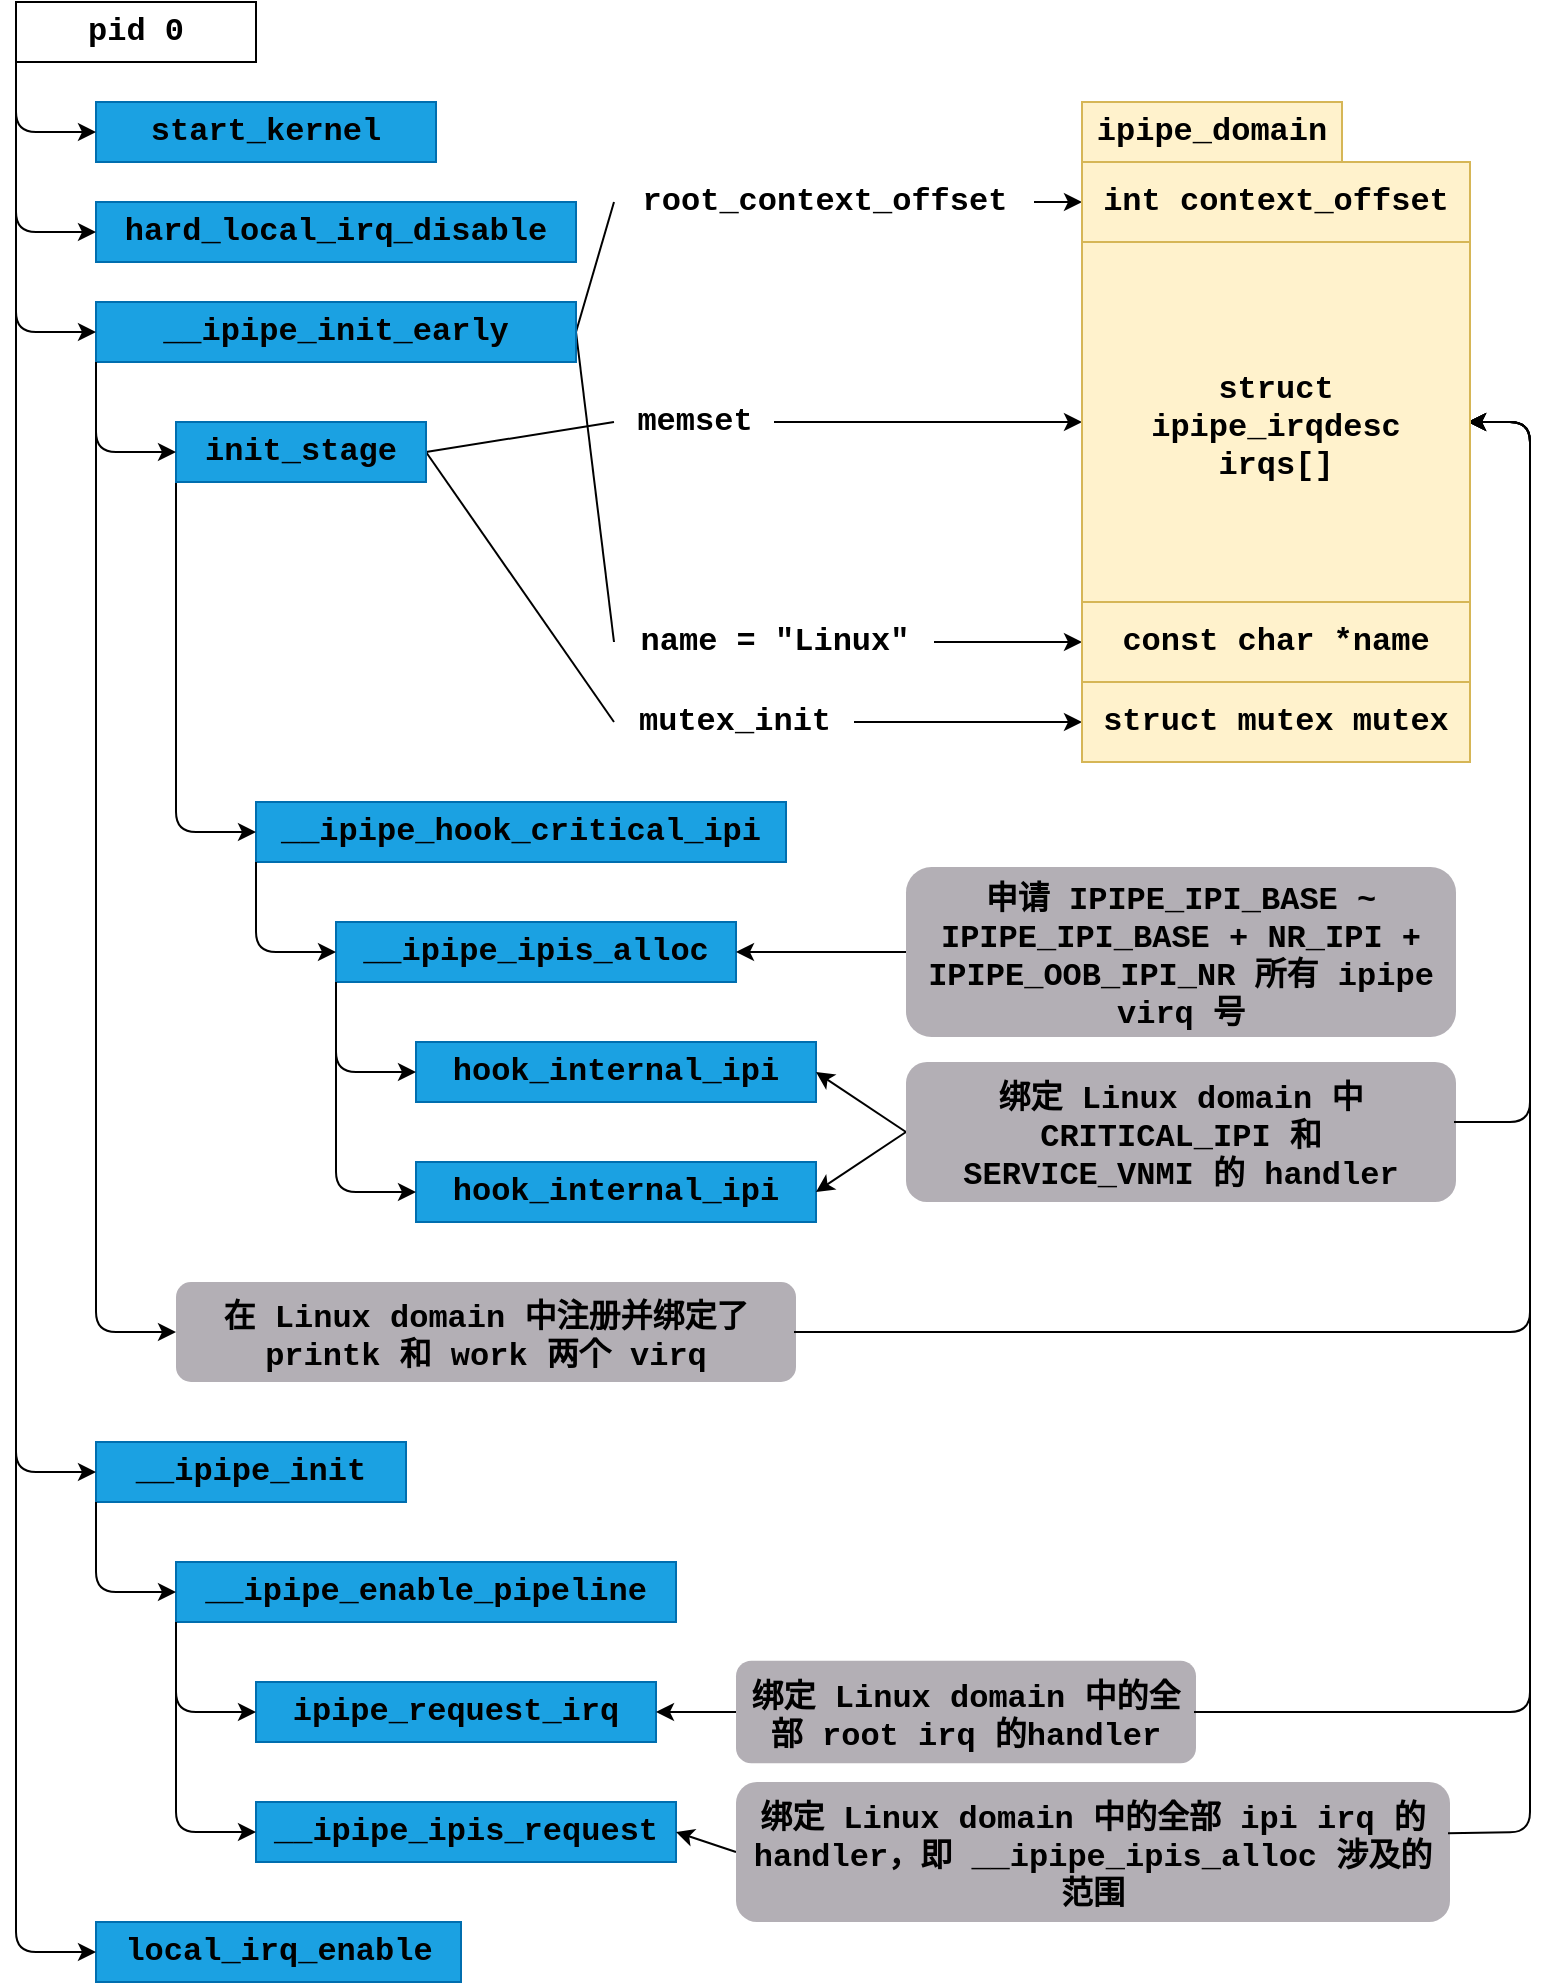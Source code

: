 <mxfile scale="1" border="0" disableSvgWarning="true">
    <diagram id="KvN9TWe3ZIlMZbq5MWyr" name="Page-1">
        <mxGraphModel dx="535" dy="330" grid="1" gridSize="16" guides="1" tooltips="1" connect="1" arrows="1" fold="1" page="1" pageScale="1" pageWidth="827" pageHeight="1169" math="0" shadow="0">
            <root>
                <mxCell id="0"/>
                <mxCell id="1" parent="0"/>
                <mxCell id="93" value="" style="group;fontFamily=Courier New;fontSize=16;verticalAlign=middle;strokeColor=none;spacingLeft=4;spacingRight=4;fontStyle=1;fontColor=#000000;labelBackgroundColor=none;" parent="1" vertex="1" connectable="0">
                    <mxGeometry x="35" y="80" width="757" height="990" as="geometry"/>
                </mxCell>
                <mxCell id="5" value="__ipipe_init" style="rounded=0;whiteSpace=wrap;html=1;fontFamily=Courier New;fontSize=16;fontStyle=1;container=0;fillColor=#1ba1e2;fontColor=#000000;strokeColor=#006EAF;labelBackgroundColor=none;" parent="93" vertex="1">
                    <mxGeometry x="40" y="720" width="155" height="30" as="geometry"/>
                </mxCell>
                <mxCell id="6" value="local_irq_enable" style="rounded=0;whiteSpace=wrap;html=1;fontFamily=Courier New;fontSize=16;fontStyle=1;container=0;fillColor=#1ba1e2;fontColor=#000000;strokeColor=#006EAF;labelBackgroundColor=none;" parent="93" vertex="1">
                    <mxGeometry x="40" y="960" width="182.5" height="30" as="geometry"/>
                </mxCell>
                <mxCell id="61" value="hook_internal_ipi" style="rounded=0;whiteSpace=wrap;html=1;sketch=0;fontFamily=Courier New;fontSize=16;fillColor=#1ba1e2;fontStyle=1;container=0;fontColor=#000000;strokeColor=#006EAF;labelBackgroundColor=none;" parent="93" vertex="1">
                    <mxGeometry x="200" y="580" width="200" height="30" as="geometry"/>
                </mxCell>
                <mxCell id="63" style="edgeStyle=none;html=1;exitX=0;exitY=1;exitDx=0;exitDy=0;entryX=0;entryY=0.5;entryDx=0;entryDy=0;fontFamily=Courier New;fontSize=16;fontStyle=1;fontColor=#000000;labelBackgroundColor=none;" parent="93" source="55" target="61" edge="1">
                    <mxGeometry relative="1" as="geometry">
                        <Array as="points">
                            <mxPoint x="160" y="595"/>
                        </Array>
                    </mxGeometry>
                </mxCell>
                <mxCell id="67" style="edgeStyle=none;html=1;exitX=0;exitY=0.5;exitDx=0;exitDy=0;entryX=1;entryY=0.5;entryDx=0;entryDy=0;fontFamily=Courier New;fontSize=16;fontStyle=1;fontColor=#000000;labelBackgroundColor=none;" parent="93" source="64" target="61" edge="1">
                    <mxGeometry relative="1" as="geometry"/>
                </mxCell>
                <mxCell id="68" value="在 Linux domain 中注册并绑定了&#10;printk 和 work 两个 virq" style="text;strokeColor=none;fillColor=#B3AFB5;align=center;verticalAlign=middle;spacingLeft=4;spacingRight=4;overflow=hidden;rotatable=0;points=[[0,0.5],[1,0.5]];portConstraint=eastwest;fontFamily=Courier New;fontSize=16;textDirection=ltr;fontStyle=1;rounded=1;fontColor=#000000;labelBackgroundColor=none;" parent="93" vertex="1">
                    <mxGeometry x="80" y="640" width="310" height="50" as="geometry"/>
                </mxCell>
                <mxCell id="69" style="edgeStyle=none;html=1;exitX=0;exitY=1;exitDx=0;exitDy=0;entryX=0;entryY=0.5;entryDx=0;entryDy=0;fontFamily=Courier New;fontSize=16;fontStyle=1;fontColor=#000000;labelBackgroundColor=none;" parent="93" source="44" target="68" edge="1">
                    <mxGeometry relative="1" as="geometry">
                        <Array as="points">
                            <mxPoint x="40" y="665"/>
                        </Array>
                    </mxGeometry>
                </mxCell>
                <mxCell id="70" value="__ipipe_enable_pipeline" style="rounded=0;whiteSpace=wrap;html=1;fontFamily=Courier New;fontSize=16;fontStyle=1;container=0;fillColor=#1ba1e2;fontColor=#000000;strokeColor=#006EAF;labelBackgroundColor=none;" parent="93" vertex="1">
                    <mxGeometry x="80" y="780" width="250" height="30" as="geometry"/>
                </mxCell>
                <mxCell id="71" style="edgeStyle=none;html=1;exitX=0;exitY=1;exitDx=0;exitDy=0;entryX=0;entryY=0.5;entryDx=0;entryDy=0;fontFamily=Courier New;fontSize=16;fontStyle=1;fontColor=#000000;labelBackgroundColor=none;" parent="93" source="5" target="70" edge="1">
                    <mxGeometry relative="1" as="geometry">
                        <Array as="points">
                            <mxPoint x="40" y="795"/>
                        </Array>
                    </mxGeometry>
                </mxCell>
                <mxCell id="75" style="edgeStyle=none;html=1;exitX=0;exitY=1;exitDx=0;exitDy=0;entryX=0;entryY=0.5;entryDx=0;entryDy=0;fontFamily=Courier New;fontSize=16;fontStyle=1;fontColor=#000000;labelBackgroundColor=none;" parent="93" source="45" target="5" edge="1">
                    <mxGeometry relative="1" as="geometry">
                        <Array as="points">
                            <mxPoint y="735"/>
                        </Array>
                    </mxGeometry>
                </mxCell>
                <mxCell id="76" style="edgeStyle=none;html=1;exitX=0;exitY=1;exitDx=0;exitDy=0;entryX=0;entryY=0.5;entryDx=0;entryDy=0;fontFamily=Courier New;fontSize=16;fontStyle=1;fontColor=#000000;labelBackgroundColor=none;" parent="93" source="45" target="6" edge="1">
                    <mxGeometry relative="1" as="geometry">
                        <Array as="points">
                            <mxPoint y="975"/>
                        </Array>
                    </mxGeometry>
                </mxCell>
                <mxCell id="77" value="ipipe_request_irq" style="rounded=0;whiteSpace=wrap;html=1;sketch=0;fontFamily=Courier New;fontSize=16;fillColor=#1ba1e2;fontStyle=1;container=0;fontColor=#000000;strokeColor=#006EAF;labelBackgroundColor=none;" parent="93" vertex="1">
                    <mxGeometry x="120" y="840" width="200" height="30" as="geometry"/>
                </mxCell>
                <mxCell id="78" style="edgeStyle=none;html=1;exitX=0;exitY=1;exitDx=0;exitDy=0;entryX=0;entryY=0.5;entryDx=0;entryDy=0;fontFamily=Courier New;fontSize=16;fontStyle=1;fontColor=#000000;labelBackgroundColor=none;" parent="93" source="70" target="77" edge="1">
                    <mxGeometry relative="1" as="geometry">
                        <Array as="points">
                            <mxPoint x="80" y="855"/>
                        </Array>
                    </mxGeometry>
                </mxCell>
                <mxCell id="79" value="__ipipe_ipis_request" style="rounded=0;whiteSpace=wrap;html=1;sketch=0;fontFamily=Courier New;fontSize=16;fillColor=#1ba1e2;fontStyle=1;container=0;fontColor=#000000;strokeColor=#006EAF;labelBackgroundColor=none;" parent="93" vertex="1">
                    <mxGeometry x="120" y="900" width="210" height="30" as="geometry"/>
                </mxCell>
                <mxCell id="80" style="edgeStyle=none;html=1;exitX=0;exitY=1;exitDx=0;exitDy=0;entryX=0;entryY=0.5;entryDx=0;entryDy=0;fontFamily=Courier New;fontSize=16;fontStyle=1;fontColor=#000000;labelBackgroundColor=none;" parent="93" source="70" target="79" edge="1">
                    <mxGeometry relative="1" as="geometry">
                        <Array as="points">
                            <mxPoint x="80" y="915"/>
                        </Array>
                    </mxGeometry>
                </mxCell>
                <mxCell id="82" style="edgeStyle=none;html=1;exitX=0;exitY=0.5;exitDx=0;exitDy=0;entryX=1;entryY=0.5;entryDx=0;entryDy=0;fontFamily=Courier New;fontSize=16;fontStyle=1;fontColor=#000000;labelBackgroundColor=none;" parent="93" source="81" target="77" edge="1">
                    <mxGeometry relative="1" as="geometry"/>
                </mxCell>
                <mxCell id="81" value="绑定 Linux domain 中的全&#10;部 root irq 的handler" style="text;strokeColor=none;fillColor=#B3AFB5;align=center;verticalAlign=middle;spacingLeft=4;spacingRight=4;overflow=hidden;rotatable=0;points=[[0,0.5],[1,0.5]];portConstraint=eastwest;fontFamily=Courier New;fontSize=16;textDirection=ltr;fontStyle=1;rounded=1;fontColor=#000000;labelBackgroundColor=none;" parent="93" vertex="1">
                    <mxGeometry x="360" y="829.38" width="230" height="51.25" as="geometry"/>
                </mxCell>
                <mxCell id="84" style="edgeStyle=none;html=1;exitX=0;exitY=0.5;exitDx=0;exitDy=0;entryX=1;entryY=0.5;entryDx=0;entryDy=0;fontFamily=Courier New;fontSize=16;fontStyle=1;fontColor=#000000;labelBackgroundColor=none;" parent="93" source="83" target="79" edge="1">
                    <mxGeometry relative="1" as="geometry"/>
                </mxCell>
                <mxCell id="83" value="绑定 Linux domain 中的全部 ipi irq 的&#10;handler，即 __ipipe_ipis_alloc 涉及的&#10;范围" style="text;strokeColor=none;fillColor=#B3AFB5;align=center;verticalAlign=middle;spacingLeft=4;spacingRight=4;overflow=hidden;rotatable=0;points=[[0,0.5],[1,0.5]];portConstraint=eastwest;fontFamily=Courier New;fontSize=16;textDirection=ltr;fontStyle=1;rounded=1;fontColor=#000000;labelBackgroundColor=none;" parent="93" vertex="1">
                    <mxGeometry x="360" y="890" width="357" height="70" as="geometry"/>
                </mxCell>
                <mxCell id="28" value="memset" style="text;html=1;align=center;verticalAlign=middle;resizable=0;points=[];autosize=1;strokeColor=none;fillColor=none;fontSize=16;fontFamily=Courier New;fontStyle=1;container=0;fontColor=#000000;labelBackgroundColor=none;" parent="93" vertex="1">
                    <mxGeometry x="299" y="195" width="80" height="30" as="geometry"/>
                </mxCell>
                <mxCell id="31" value="mutex_init" style="text;html=1;align=center;verticalAlign=middle;resizable=0;points=[];autosize=1;strokeColor=none;fillColor=none;fontSize=16;fontFamily=Courier New;fontStyle=1;container=0;fontColor=#000000;labelBackgroundColor=none;" parent="93" vertex="1">
                    <mxGeometry x="299" y="345" width="120" height="30" as="geometry"/>
                </mxCell>
                <mxCell id="34" value="name = &quot;Linux&quot;" style="text;html=1;align=center;verticalAlign=middle;resizable=0;points=[];autosize=1;strokeColor=none;fillColor=none;fontSize=16;fontFamily=Courier New;fontStyle=1;container=0;fontColor=#000000;labelBackgroundColor=none;" parent="93" vertex="1">
                    <mxGeometry x="299" y="305" width="160" height="30" as="geometry"/>
                </mxCell>
                <mxCell id="36" value="root_context_offset" style="text;html=1;align=center;verticalAlign=middle;resizable=0;points=[];autosize=1;strokeColor=none;fillColor=none;fontSize=16;fontFamily=Courier New;fontStyle=1;container=0;fontColor=#000000;labelBackgroundColor=none;" parent="93" vertex="1">
                    <mxGeometry x="299" y="85" width="210" height="30" as="geometry"/>
                </mxCell>
                <mxCell id="49" value="__ipipe_hook_critical_ipi" style="rounded=0;whiteSpace=wrap;html=1;sketch=0;fontFamily=Courier New;fontSize=16;fillColor=#1ba1e2;fontStyle=1;container=0;fontColor=#000000;strokeColor=#006EAF;labelBackgroundColor=none;" parent="93" vertex="1">
                    <mxGeometry x="120" y="400" width="265" height="30" as="geometry"/>
                </mxCell>
                <mxCell id="54" style="edgeStyle=none;html=1;exitX=0;exitY=1;exitDx=0;exitDy=0;entryX=0;entryY=0.5;entryDx=0;entryDy=0;fontFamily=Courier New;fontSize=16;fontStyle=1;fontColor=#000000;labelBackgroundColor=none;" parent="93" source="46" target="49" edge="1">
                    <mxGeometry relative="1" as="geometry">
                        <Array as="points">
                            <mxPoint x="80" y="415"/>
                        </Array>
                    </mxGeometry>
                </mxCell>
                <mxCell id="55" value="__ipipe_ipis_alloc" style="rounded=0;whiteSpace=wrap;html=1;sketch=0;fontFamily=Courier New;fontSize=16;fillColor=#1ba1e2;fontStyle=1;container=0;fontColor=#000000;strokeColor=#006EAF;labelBackgroundColor=none;" parent="93" vertex="1">
                    <mxGeometry x="160" y="460" width="200" height="30" as="geometry"/>
                </mxCell>
                <mxCell id="57" style="edgeStyle=none;html=1;exitX=0;exitY=1;exitDx=0;exitDy=0;entryX=0;entryY=0.5;entryDx=0;entryDy=0;fontFamily=Courier New;fontSize=16;fontStyle=1;fontColor=#000000;labelBackgroundColor=none;" parent="93" source="49" target="55" edge="1">
                    <mxGeometry relative="1" as="geometry">
                        <Array as="points">
                            <mxPoint x="120" y="475"/>
                        </Array>
                    </mxGeometry>
                </mxCell>
                <mxCell id="59" style="edgeStyle=none;html=1;exitX=0;exitY=0.5;exitDx=0;exitDy=0;entryX=1;entryY=0.5;entryDx=0;entryDy=0;fontFamily=Courier New;fontSize=16;fontStyle=1;fontColor=#000000;labelBackgroundColor=none;" parent="93" source="58" target="55" edge="1">
                    <mxGeometry relative="1" as="geometry"/>
                </mxCell>
                <mxCell id="58" value="申请 IPIPE_IPI_BASE ~&#10;IPIPE_IPI_BASE + NR_IPI +&#10;IPIPE_OOB_IPI_NR 所有 ipipe&#10;virq 号" style="text;strokeColor=none;fillColor=#B3AFB5;align=center;verticalAlign=middle;spacingLeft=4;spacingRight=4;overflow=hidden;rotatable=0;points=[[0,0.5],[1,0.5]];portConstraint=eastwest;fontFamily=Courier New;fontSize=16;textDirection=ltr;fontStyle=1;rounded=1;fontColor=#000000;labelBackgroundColor=none;" parent="93" vertex="1">
                    <mxGeometry x="445" y="432.5" width="275" height="85" as="geometry"/>
                </mxCell>
                <mxCell id="60" value="hook_internal_ipi" style="rounded=0;whiteSpace=wrap;html=1;sketch=0;fontFamily=Courier New;fontSize=16;fillColor=#1ba1e2;fontStyle=1;container=0;fontColor=#000000;strokeColor=#006EAF;labelBackgroundColor=none;" parent="93" vertex="1">
                    <mxGeometry x="200" y="520" width="200" height="30" as="geometry"/>
                </mxCell>
                <mxCell id="62" style="edgeStyle=none;html=1;exitX=0;exitY=1;exitDx=0;exitDy=0;entryX=0;entryY=0.5;entryDx=0;entryDy=0;fontFamily=Courier New;fontSize=16;fontStyle=1;fontColor=#000000;labelBackgroundColor=none;" parent="93" source="55" target="60" edge="1">
                    <mxGeometry relative="1" as="geometry">
                        <Array as="points">
                            <mxPoint x="160" y="535"/>
                        </Array>
                    </mxGeometry>
                </mxCell>
                <mxCell id="65" style="edgeStyle=none;html=1;exitX=0;exitY=0.5;exitDx=0;exitDy=0;entryX=1;entryY=0.5;entryDx=0;entryDy=0;fontFamily=Courier New;fontSize=16;fontStyle=1;fontColor=#000000;labelBackgroundColor=none;" parent="93" source="64" target="60" edge="1">
                    <mxGeometry relative="1" as="geometry"/>
                </mxCell>
                <mxCell id="64" value="绑定 Linux domain 中&#10;CRITICAL_IPI 和&#10;SERVICE_VNMI 的 handler" style="text;strokeColor=none;fillColor=#B3AFB5;align=center;verticalAlign=middle;spacingLeft=4;spacingRight=4;overflow=hidden;rotatable=0;points=[[0,0.5],[1,0.5]];portConstraint=eastwest;fontFamily=Courier New;fontSize=16;textDirection=ltr;fontStyle=1;rounded=1;fontColor=#000000;labelBackgroundColor=none;" parent="93" vertex="1">
                    <mxGeometry x="445" y="530" width="275" height="70" as="geometry"/>
                </mxCell>
                <mxCell id="37" style="edgeStyle=none;html=1;exitX=1;exitY=0.5;exitDx=0;exitDy=0;entryX=0;entryY=0.5;entryDx=0;entryDy=0;fontFamily=Courier New;fontSize=16;startArrow=none;fontStyle=1;fontColor=#000000;labelBackgroundColor=none;" parent="93" source="36" target="15" edge="1">
                    <mxGeometry relative="1" as="geometry"/>
                </mxCell>
                <mxCell id="88" style="edgeStyle=none;html=1;exitX=1;exitY=0.5;exitDx=0;exitDy=0;entryX=1;entryY=0.5;entryDx=0;entryDy=0;fontStyle=1;fontColor=#000000;labelBackgroundColor=none;" parent="93" edge="1">
                    <mxGeometry relative="1" as="geometry">
                        <Array as="points">
                            <mxPoint x="757" y="665"/>
                            <mxPoint x="757" y="210"/>
                        </Array>
                        <mxPoint x="389" y="665" as="sourcePoint"/>
                        <mxPoint x="726" y="210" as="targetPoint"/>
                    </mxGeometry>
                </mxCell>
                <mxCell id="90" style="edgeStyle=none;html=1;exitX=1;exitY=0.5;exitDx=0;exitDy=0;entryX=1;entryY=0.5;entryDx=0;entryDy=0;fontStyle=1;fontColor=#000000;labelBackgroundColor=none;" parent="93" edge="1">
                    <mxGeometry relative="1" as="geometry">
                        <Array as="points">
                            <mxPoint x="757" y="855"/>
                            <mxPoint x="757" y="210"/>
                        </Array>
                        <mxPoint x="589" y="855.005" as="sourcePoint"/>
                        <mxPoint x="726" y="210" as="targetPoint"/>
                    </mxGeometry>
                </mxCell>
                <mxCell id="91" style="edgeStyle=none;html=1;exitX=1;exitY=0.5;exitDx=0;exitDy=0;entryX=1;entryY=0.5;entryDx=0;entryDy=0;fontStyle=1;fontColor=#000000;labelBackgroundColor=none;" parent="93" edge="1">
                    <mxGeometry relative="1" as="geometry">
                        <mxPoint x="726" y="210" as="targetPoint"/>
                        <Array as="points">
                            <mxPoint x="757" y="915"/>
                            <mxPoint x="757" y="210"/>
                        </Array>
                        <mxPoint x="716" y="915.63" as="sourcePoint"/>
                    </mxGeometry>
                </mxCell>
                <mxCell id="27" style="edgeStyle=none;html=1;exitX=1;exitY=0.5;exitDx=0;exitDy=0;entryX=0;entryY=0.5;entryDx=0;entryDy=0;fontFamily=Courier New;fontSize=16;startArrow=none;fontStyle=1;fontColor=#000000;labelBackgroundColor=none;" parent="93" source="28" target="17" edge="1">
                    <mxGeometry relative="1" as="geometry"/>
                </mxCell>
                <mxCell id="89" style="edgeStyle=none;html=1;exitX=1;exitY=0.5;exitDx=0;exitDy=0;entryX=1;entryY=0.5;entryDx=0;entryDy=0;fontStyle=1;fontColor=#000000;labelBackgroundColor=none;" parent="93" edge="1">
                    <mxGeometry relative="1" as="geometry">
                        <Array as="points">
                            <mxPoint x="757" y="560"/>
                            <mxPoint x="757" y="210"/>
                        </Array>
                        <mxPoint x="719" y="560" as="sourcePoint"/>
                        <mxPoint x="726" y="210" as="targetPoint"/>
                    </mxGeometry>
                </mxCell>
                <mxCell id="33" style="edgeStyle=none;html=1;exitX=1;exitY=0.5;exitDx=0;exitDy=0;entryX=0;entryY=0.5;entryDx=0;entryDy=0;fontFamily=Courier New;fontSize=16;startArrow=none;fontStyle=1;fontColor=#000000;labelBackgroundColor=none;" parent="93" source="34" target="18" edge="1">
                    <mxGeometry relative="1" as="geometry"/>
                </mxCell>
                <mxCell id="30" style="edgeStyle=none;html=1;exitX=1;exitY=0.5;exitDx=0;exitDy=0;entryX=0;entryY=0.5;entryDx=0;entryDy=0;fontFamily=Courier New;fontSize=16;startArrow=none;fontStyle=1;fontColor=#000000;labelBackgroundColor=none;" parent="93" source="31" target="20" edge="1">
                    <mxGeometry relative="1" as="geometry"/>
                </mxCell>
                <mxCell id="35" value="" style="edgeStyle=none;html=1;exitX=1;exitY=0.5;exitDx=0;exitDy=0;entryX=0;entryY=0.5;entryDx=0;entryDy=0;fontFamily=Courier New;fontSize=16;endArrow=none;fontStyle=1;fontColor=#000000;labelBackgroundColor=none;" parent="93" source="4" target="34" edge="1">
                    <mxGeometry relative="1" as="geometry">
                        <mxPoint x="280" y="165" as="sourcePoint"/>
                        <mxPoint x="650" y="320" as="targetPoint"/>
                    </mxGeometry>
                </mxCell>
                <mxCell id="38" value="" style="edgeStyle=none;html=1;exitX=1;exitY=0.5;exitDx=0;exitDy=0;entryX=0;entryY=0.5;entryDx=0;entryDy=0;fontFamily=Courier New;fontSize=16;endArrow=none;fontStyle=1;fontColor=#000000;labelBackgroundColor=none;" parent="93" source="4" target="36" edge="1">
                    <mxGeometry relative="1" as="geometry">
                        <mxPoint x="280" y="165" as="sourcePoint"/>
                        <mxPoint x="650" y="100" as="targetPoint"/>
                    </mxGeometry>
                </mxCell>
                <mxCell id="29" value="" style="edgeStyle=none;html=1;exitX=1;exitY=0.5;exitDx=0;exitDy=0;entryX=0;entryY=0.5;entryDx=0;entryDy=0;fontFamily=Courier New;fontSize=16;endArrow=none;fontStyle=1;fontColor=#000000;labelBackgroundColor=none;" parent="93" source="46" target="28" edge="1">
                    <mxGeometry relative="1" as="geometry">
                        <mxPoint x="310" y="225" as="sourcePoint"/>
                        <mxPoint x="650.0" y="210" as="targetPoint"/>
                    </mxGeometry>
                </mxCell>
                <mxCell id="32" value="" style="edgeStyle=none;html=1;exitX=1;exitY=0.5;exitDx=0;exitDy=0;entryX=0;entryY=0.5;entryDx=0;entryDy=0;fontFamily=Courier New;fontSize=16;endArrow=none;fontStyle=1;fontColor=#000000;labelBackgroundColor=none;" parent="93" source="46" target="31" edge="1">
                    <mxGeometry relative="1" as="geometry">
                        <mxPoint x="310" y="225" as="sourcePoint"/>
                        <mxPoint x="650" y="360" as="targetPoint"/>
                    </mxGeometry>
                </mxCell>
                <mxCell id="13" value="ipipe_domain" style="rounded=0;whiteSpace=wrap;html=1;sketch=0;fontFamily=Courier New;fontSize=16;fillColor=#fff2cc;fontStyle=1;container=0;strokeColor=#d6b656;fontColor=#000000;labelBackgroundColor=none;" parent="93" vertex="1">
                    <mxGeometry x="533" y="50" width="130" height="30" as="geometry"/>
                </mxCell>
                <mxCell id="15" value="int context_offset" style="rounded=0;whiteSpace=wrap;html=1;sketch=0;fontFamily=Courier New;fontSize=16;fillColor=#fff2cc;fontStyle=1;container=0;strokeColor=#d6b656;fontColor=#000000;labelBackgroundColor=none;" parent="93" vertex="1">
                    <mxGeometry x="533" y="80" width="194" height="40" as="geometry"/>
                </mxCell>
                <mxCell id="17" value="struct&#10;ipipe_irqdesc&#10;irqs[]" style="text;strokeColor=#d6b656;fillColor=#fff2cc;align=center;verticalAlign=middle;spacingLeft=4;spacingRight=4;overflow=hidden;rotatable=0;points=[[0,0.5],[1,0.5]];portConstraint=eastwest;fontFamily=Courier New;fontSize=16;textDirection=ltr;fontStyle=1;fontColor=#000000;labelBackgroundColor=none;" parent="93" vertex="1">
                    <mxGeometry x="533" y="120" width="194" height="180" as="geometry"/>
                </mxCell>
                <mxCell id="18" value="const char *name" style="rounded=0;whiteSpace=wrap;html=1;sketch=0;fontFamily=Courier New;fontSize=16;fillColor=#fff2cc;fontStyle=1;container=0;strokeColor=#d6b656;fontColor=#000000;labelBackgroundColor=none;" parent="93" vertex="1">
                    <mxGeometry x="533" y="300" width="194" height="40" as="geometry"/>
                </mxCell>
                <mxCell id="20" value="struct mutex mutex" style="rounded=0;whiteSpace=wrap;html=1;sketch=0;fontFamily=Courier New;fontSize=16;fillColor=#fff2cc;fontStyle=1;container=0;strokeColor=#d6b656;fontColor=#000000;labelBackgroundColor=none;" parent="93" vertex="1">
                    <mxGeometry x="533" y="340" width="194" height="40" as="geometry"/>
                </mxCell>
                <mxCell id="2" value="start_kernel" style="rounded=0;whiteSpace=wrap;html=1;fontFamily=Courier New;fontSize=16;fontStyle=1;container=0;fontColor=#000000;labelBackgroundColor=none;" parent="93" vertex="1">
                    <mxGeometry x="40" y="50" width="170" height="30" as="geometry"/>
                </mxCell>
                <mxCell id="3" value="hard_local_irq_disable" style="rounded=0;whiteSpace=wrap;html=1;fontFamily=Courier New;fontSize=16;fontStyle=1;container=0;fontColor=#000000;labelBackgroundColor=none;" parent="93" vertex="1">
                    <mxGeometry x="40" y="100" width="240" height="30" as="geometry"/>
                </mxCell>
                <mxCell id="4" value="__ipipe_init_early" style="rounded=0;whiteSpace=wrap;html=1;fontFamily=Courier New;fontSize=16;fontStyle=1;container=0;fontColor=#000000;labelBackgroundColor=none;" parent="93" vertex="1">
                    <mxGeometry x="40" y="150" width="240" height="30" as="geometry"/>
                </mxCell>
                <mxCell id="45" value="pid 0" style="rounded=0;whiteSpace=wrap;html=1;sketch=0;fontFamily=Courier New;fontSize=16;fillColor=default;fontStyle=1;container=0;fontColor=#000000;labelBackgroundColor=none;" parent="93" vertex="1">
                    <mxGeometry width="120" height="30" as="geometry"/>
                </mxCell>
                <mxCell id="41" value="start_kernel" style="rounded=0;whiteSpace=wrap;html=1;fontFamily=Courier New;fontSize=16;fontStyle=1;container=0;fillColor=#1ba1e2;fontColor=#000000;strokeColor=#006EAF;labelBackgroundColor=none;" parent="93" vertex="1">
                    <mxGeometry x="40" y="50" width="170" height="30" as="geometry"/>
                </mxCell>
                <mxCell id="72" style="edgeStyle=none;html=1;exitX=0;exitY=1;exitDx=0;exitDy=0;entryX=0;entryY=0.5;entryDx=0;entryDy=0;fontFamily=Courier New;fontSize=16;fontStyle=1;fontColor=#000000;labelBackgroundColor=none;" parent="93" source="45" target="41" edge="1">
                    <mxGeometry relative="1" as="geometry">
                        <Array as="points">
                            <mxPoint y="65"/>
                        </Array>
                    </mxGeometry>
                </mxCell>
                <mxCell id="42" value="hard_local_irq_disable" style="rounded=0;whiteSpace=wrap;html=1;fontFamily=Courier New;fontSize=16;fontStyle=1;container=0;fillColor=#1ba1e2;fontColor=#000000;strokeColor=#006EAF;labelBackgroundColor=none;" parent="93" vertex="1">
                    <mxGeometry x="40" y="100" width="240" height="30" as="geometry"/>
                </mxCell>
                <mxCell id="73" style="edgeStyle=none;html=1;exitX=0;exitY=1;exitDx=0;exitDy=0;entryX=0;entryY=0.5;entryDx=0;entryDy=0;fontFamily=Courier New;fontSize=16;fontStyle=1;fontColor=#000000;labelBackgroundColor=none;" parent="93" source="45" target="42" edge="1">
                    <mxGeometry relative="1" as="geometry">
                        <Array as="points">
                            <mxPoint y="115"/>
                        </Array>
                    </mxGeometry>
                </mxCell>
                <mxCell id="44" value="__ipipe_init_early" style="rounded=0;whiteSpace=wrap;html=1;fontFamily=Courier New;fontSize=16;fontStyle=1;container=0;fillColor=#1ba1e2;fontColor=#000000;strokeColor=#006EAF;labelBackgroundColor=none;" parent="93" vertex="1">
                    <mxGeometry x="40" y="150" width="240" height="30" as="geometry"/>
                </mxCell>
                <mxCell id="74" style="edgeStyle=none;html=1;exitX=0;exitY=1;exitDx=0;exitDy=0;entryX=0;entryY=0.5;entryDx=0;entryDy=0;fontFamily=Courier New;fontSize=16;fontStyle=1;fontColor=#000000;labelBackgroundColor=none;" parent="93" source="45" target="44" edge="1">
                    <mxGeometry relative="1" as="geometry">
                        <Array as="points">
                            <mxPoint y="165"/>
                        </Array>
                    </mxGeometry>
                </mxCell>
                <mxCell id="46" value="init_stage" style="rounded=0;whiteSpace=wrap;html=1;sketch=0;fontFamily=Courier New;fontSize=16;fillColor=#1ba1e2;fontStyle=1;container=0;fontColor=#000000;strokeColor=#006EAF;labelBackgroundColor=none;" parent="93" vertex="1">
                    <mxGeometry x="80" y="210" width="125" height="30" as="geometry"/>
                </mxCell>
                <mxCell id="53" style="edgeStyle=none;html=1;exitX=0;exitY=1;exitDx=0;exitDy=0;entryX=0;entryY=0.5;entryDx=0;entryDy=0;fontFamily=Courier New;fontSize=16;fontStyle=1;fontColor=#000000;labelBackgroundColor=none;" parent="93" source="44" target="46" edge="1">
                    <mxGeometry relative="1" as="geometry">
                        <Array as="points">
                            <mxPoint x="40" y="225"/>
                        </Array>
                    </mxGeometry>
                </mxCell>
            </root>
        </mxGraphModel>
    </diagram>
</mxfile>